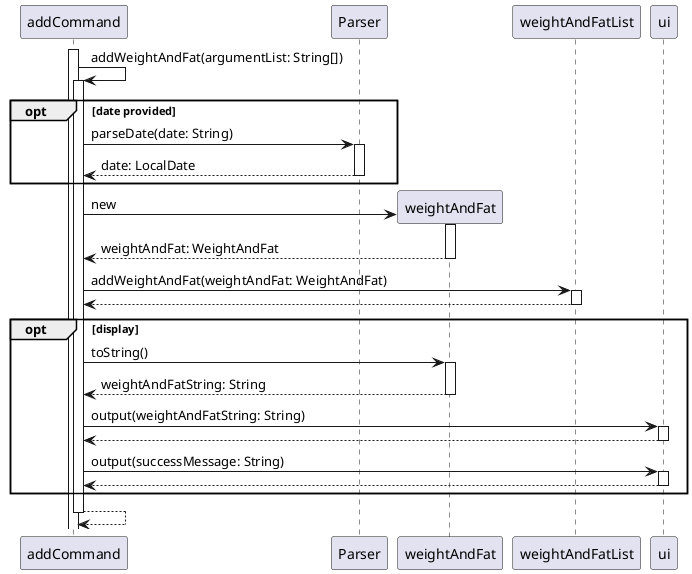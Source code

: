 @startuml
'https://plantuml.com/sequence-diagram

autoactivate on


activate addCommand
    addCommand -> addCommand: addWeightAndFat(argumentList: String[])
    opt date provided
        addCommand -> Parser: parseDate(date: String)
        return date: LocalDate
    end
    addCommand -> weightAndFat **: new
    activate weightAndFat
    addCommand <-- weightAndFat: weightAndFat: WeightAndFat
    addCommand -> weightAndFatList: addWeightAndFat(weightAndFat: WeightAndFat)
    return
    opt display
        addCommand -> weightAndFat: toString()
        return weightAndFatString: String
        addCommand -> ui: output(weightAndFatString: String)
        return
        addCommand -> ui: output(successMessage: String)
        return
    end
return

@enduml